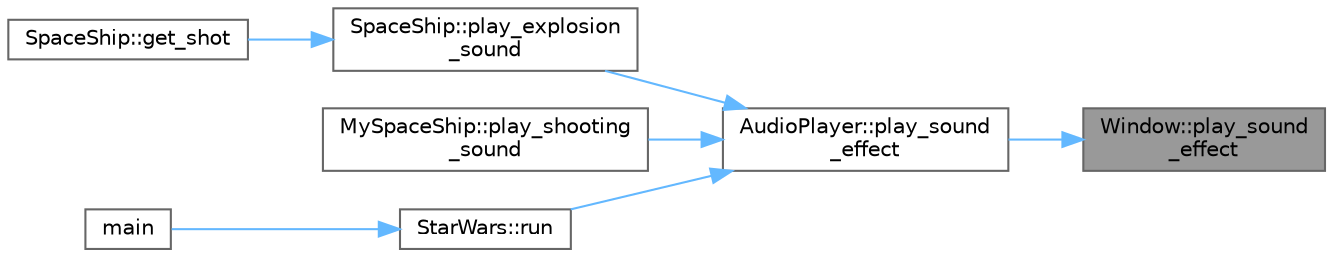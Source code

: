 digraph "Window::play_sound_effect"
{
 // LATEX_PDF_SIZE
  bgcolor="transparent";
  edge [fontname=Helvetica,fontsize=10,labelfontname=Helvetica,labelfontsize=10];
  node [fontname=Helvetica,fontsize=10,shape=box,height=0.2,width=0.4];
  rankdir="RL";
  Node1 [id="Node000001",label="Window::play_sound\l_effect",height=0.2,width=0.4,color="gray40", fillcolor="grey60", style="filled", fontcolor="black",tooltip=" "];
  Node1 -> Node2 [id="edge1_Node000001_Node000002",dir="back",color="steelblue1",style="solid",tooltip=" "];
  Node2 [id="Node000002",label="AudioPlayer::play_sound\l_effect",height=0.2,width=0.4,color="grey40", fillcolor="white", style="filled",URL="$class_audio_player.html#a11afae6709c3a2cb65d436a11cfd181c",tooltip=" "];
  Node2 -> Node3 [id="edge2_Node000002_Node000003",dir="back",color="steelblue1",style="solid",tooltip=" "];
  Node3 [id="Node000003",label="SpaceShip::play_explosion\l_sound",height=0.2,width=0.4,color="grey40", fillcolor="white", style="filled",URL="$class_space_ship.html#a199ff530ab389680da0c460f92234184",tooltip=" "];
  Node3 -> Node4 [id="edge3_Node000003_Node000004",dir="back",color="steelblue1",style="solid",tooltip=" "];
  Node4 [id="Node000004",label="SpaceShip::get_shot",height=0.2,width=0.4,color="grey40", fillcolor="white", style="filled",URL="$class_space_ship.html#a49a849dc1c0748937cd061be6fbbcf30",tooltip=" "];
  Node2 -> Node5 [id="edge4_Node000002_Node000005",dir="back",color="steelblue1",style="solid",tooltip=" "];
  Node5 [id="Node000005",label="MySpaceShip::play_shooting\l_sound",height=0.2,width=0.4,color="grey40", fillcolor="white", style="filled",URL="$class_my_space_ship.html#aa0b3444b033f9313c26e32a8cb9316d7",tooltip=" "];
  Node2 -> Node6 [id="edge5_Node000002_Node000006",dir="back",color="steelblue1",style="solid",tooltip=" "];
  Node6 [id="Node000006",label="StarWars::run",height=0.2,width=0.4,color="grey40", fillcolor="white", style="filled",URL="$class_star_wars.html#a84e544cf800f141bb060bbfe39872101",tooltip=" "];
  Node6 -> Node7 [id="edge6_Node000006_Node000007",dir="back",color="steelblue1",style="solid",tooltip=" "];
  Node7 [id="Node000007",label="main",height=0.2,width=0.4,color="grey40", fillcolor="white", style="filled",URL="$main_8cpp.html#a0ddf1224851353fc92bfbff6f499fa97",tooltip=" "];
}
